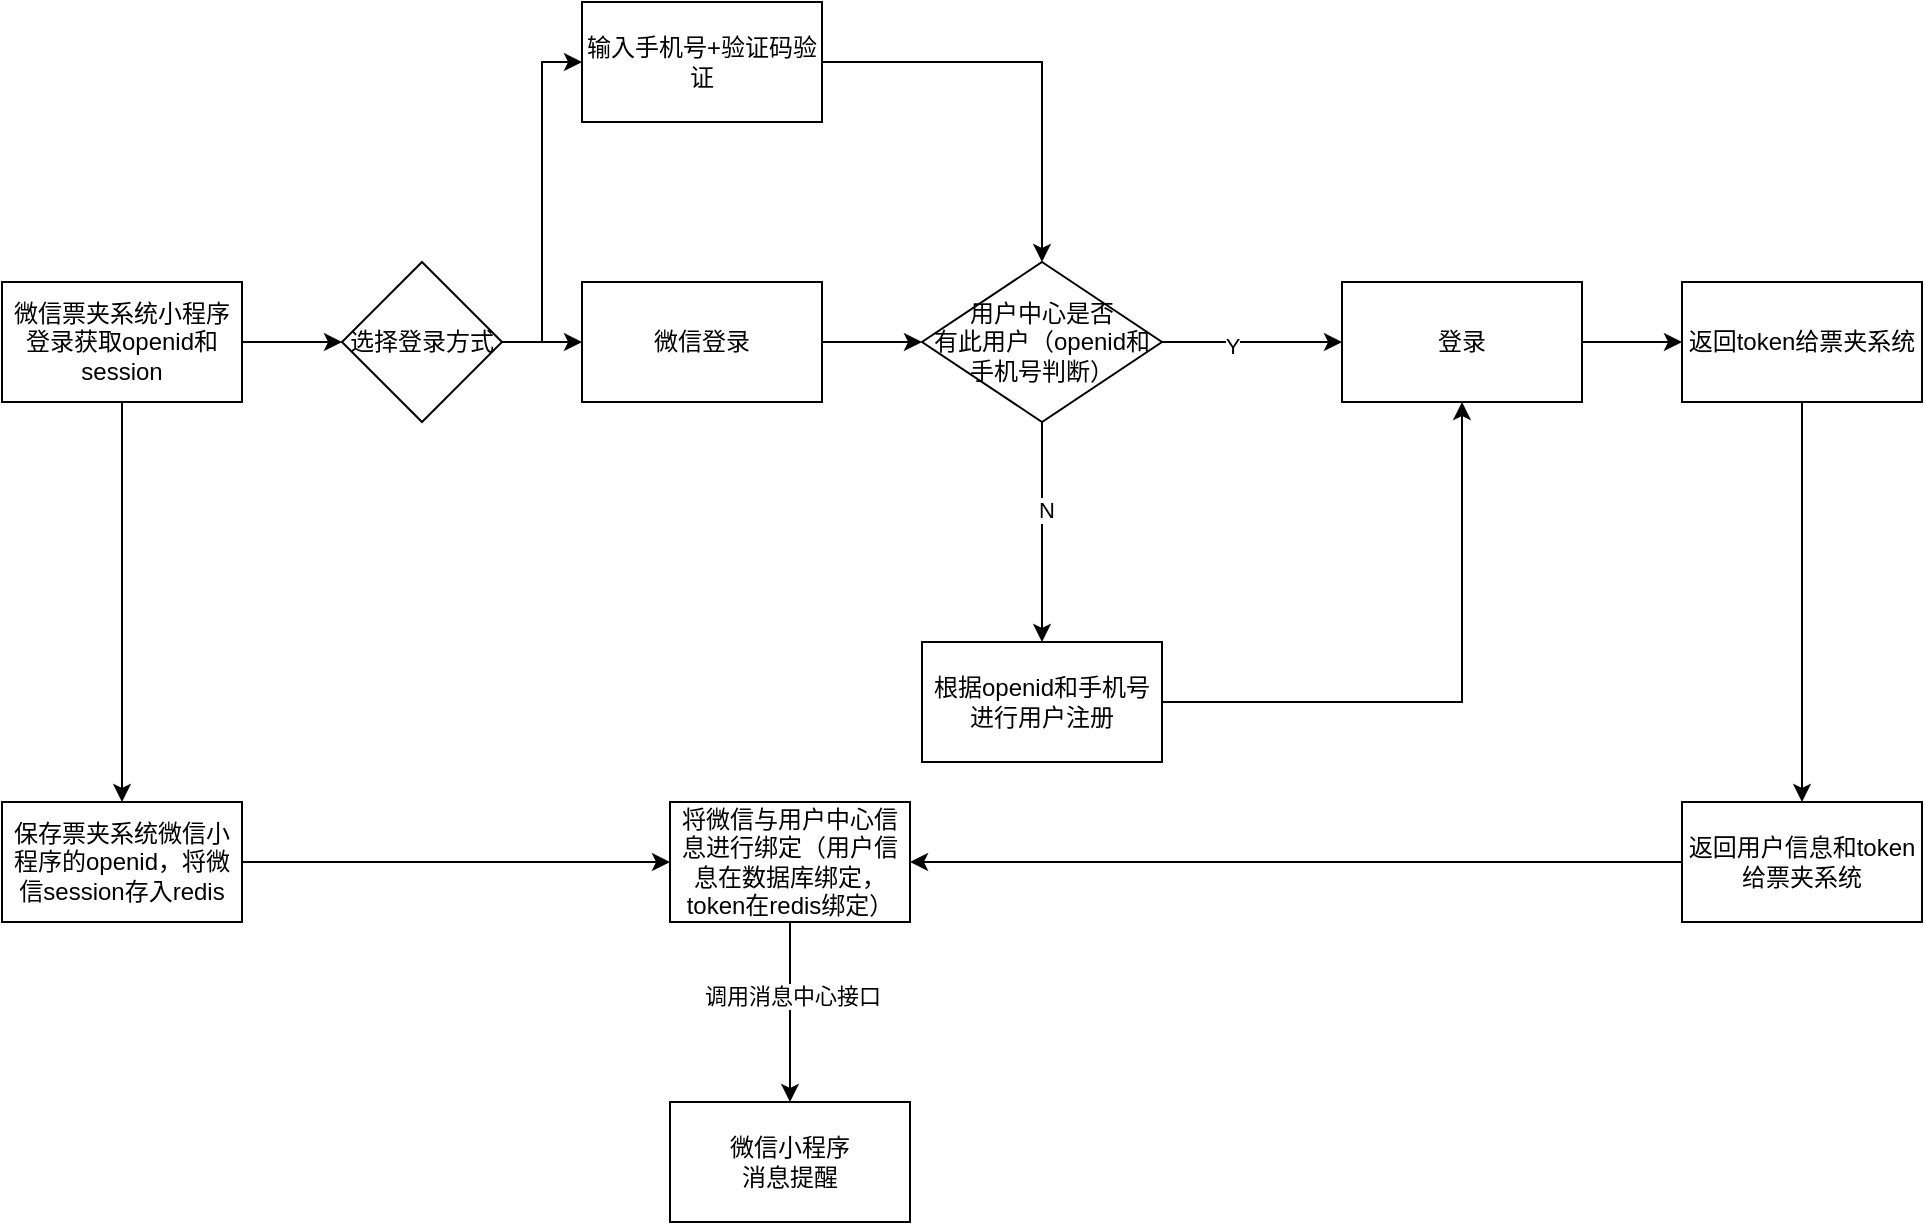 <mxfile version="21.2.3" type="github">
  <diagram id="C7Hq2Tx7OUljtUa5G8hF" name="第 1 页">
    <mxGraphModel dx="1247" dy="651" grid="1" gridSize="10" guides="1" tooltips="1" connect="1" arrows="1" fold="1" page="1" pageScale="1" pageWidth="827" pageHeight="1169" math="0" shadow="0">
      <root>
        <mxCell id="0" />
        <mxCell id="1" parent="0" />
        <mxCell id="0mKo4bdOrpRTRqKdyPcH-25" value="" style="edgeStyle=orthogonalEdgeStyle;rounded=0;orthogonalLoop=1;jettySize=auto;html=1;" edge="1" parent="1" source="0mKo4bdOrpRTRqKdyPcH-4" target="0mKo4bdOrpRTRqKdyPcH-24">
          <mxGeometry relative="1" as="geometry" />
        </mxCell>
        <mxCell id="0mKo4bdOrpRTRqKdyPcH-63" value="" style="edgeStyle=orthogonalEdgeStyle;rounded=0;orthogonalLoop=1;jettySize=auto;html=1;" edge="1" parent="1" source="0mKo4bdOrpRTRqKdyPcH-4" target="0mKo4bdOrpRTRqKdyPcH-62">
          <mxGeometry relative="1" as="geometry" />
        </mxCell>
        <mxCell id="0mKo4bdOrpRTRqKdyPcH-4" value="微信票夹系统小程序登录获取openid和session" style="rounded=0;whiteSpace=wrap;html=1;" vertex="1" parent="1">
          <mxGeometry x="30" y="200" width="120" height="60" as="geometry" />
        </mxCell>
        <mxCell id="0mKo4bdOrpRTRqKdyPcH-12" value="" style="edgeStyle=orthogonalEdgeStyle;rounded=0;orthogonalLoop=1;jettySize=auto;html=1;" edge="1" parent="1" source="0mKo4bdOrpRTRqKdyPcH-8" target="0mKo4bdOrpRTRqKdyPcH-11">
          <mxGeometry relative="1" as="geometry" />
        </mxCell>
        <mxCell id="0mKo4bdOrpRTRqKdyPcH-13" value="Y" style="edgeLabel;html=1;align=center;verticalAlign=middle;resizable=0;points=[];" vertex="1" connectable="0" parent="0mKo4bdOrpRTRqKdyPcH-12">
          <mxGeometry x="-0.227" y="-2" relative="1" as="geometry">
            <mxPoint as="offset" />
          </mxGeometry>
        </mxCell>
        <mxCell id="0mKo4bdOrpRTRqKdyPcH-17" value="" style="edgeStyle=orthogonalEdgeStyle;rounded=0;orthogonalLoop=1;jettySize=auto;html=1;" edge="1" parent="1" source="0mKo4bdOrpRTRqKdyPcH-8" target="0mKo4bdOrpRTRqKdyPcH-16">
          <mxGeometry relative="1" as="geometry" />
        </mxCell>
        <mxCell id="0mKo4bdOrpRTRqKdyPcH-18" value="N" style="edgeLabel;html=1;align=center;verticalAlign=middle;resizable=0;points=[];" vertex="1" connectable="0" parent="0mKo4bdOrpRTRqKdyPcH-17">
          <mxGeometry x="-0.211" y="2" relative="1" as="geometry">
            <mxPoint as="offset" />
          </mxGeometry>
        </mxCell>
        <mxCell id="0mKo4bdOrpRTRqKdyPcH-8" value="用户中心是否&lt;br&gt;有此用户（openid和手机号判断）" style="rhombus;whiteSpace=wrap;html=1;rounded=0;" vertex="1" parent="1">
          <mxGeometry x="490" y="190" width="120" height="80" as="geometry" />
        </mxCell>
        <mxCell id="0mKo4bdOrpRTRqKdyPcH-15" value="" style="edgeStyle=orthogonalEdgeStyle;rounded=0;orthogonalLoop=1;jettySize=auto;html=1;" edge="1" parent="1" source="0mKo4bdOrpRTRqKdyPcH-11" target="0mKo4bdOrpRTRqKdyPcH-14">
          <mxGeometry relative="1" as="geometry" />
        </mxCell>
        <mxCell id="0mKo4bdOrpRTRqKdyPcH-11" value="登录" style="whiteSpace=wrap;html=1;rounded=0;" vertex="1" parent="1">
          <mxGeometry x="700" y="200" width="120" height="60" as="geometry" />
        </mxCell>
        <mxCell id="0mKo4bdOrpRTRqKdyPcH-21" value="" style="edgeStyle=orthogonalEdgeStyle;rounded=0;orthogonalLoop=1;jettySize=auto;html=1;" edge="1" parent="1" source="0mKo4bdOrpRTRqKdyPcH-14" target="0mKo4bdOrpRTRqKdyPcH-20">
          <mxGeometry relative="1" as="geometry" />
        </mxCell>
        <mxCell id="0mKo4bdOrpRTRqKdyPcH-14" value="返回token给票夹系统" style="whiteSpace=wrap;html=1;rounded=0;" vertex="1" parent="1">
          <mxGeometry x="870" y="200" width="120" height="60" as="geometry" />
        </mxCell>
        <mxCell id="0mKo4bdOrpRTRqKdyPcH-19" style="edgeStyle=orthogonalEdgeStyle;rounded=0;orthogonalLoop=1;jettySize=auto;html=1;entryX=0.5;entryY=1;entryDx=0;entryDy=0;" edge="1" parent="1" source="0mKo4bdOrpRTRqKdyPcH-16" target="0mKo4bdOrpRTRqKdyPcH-11">
          <mxGeometry relative="1" as="geometry" />
        </mxCell>
        <mxCell id="0mKo4bdOrpRTRqKdyPcH-16" value="根据openid和手机号进行用户注册" style="whiteSpace=wrap;html=1;rounded=0;" vertex="1" parent="1">
          <mxGeometry x="490" y="380" width="120" height="60" as="geometry" />
        </mxCell>
        <mxCell id="0mKo4bdOrpRTRqKdyPcH-28" style="edgeStyle=orthogonalEdgeStyle;rounded=0;orthogonalLoop=1;jettySize=auto;html=1;entryX=1;entryY=0.5;entryDx=0;entryDy=0;" edge="1" parent="1" source="0mKo4bdOrpRTRqKdyPcH-20" target="0mKo4bdOrpRTRqKdyPcH-26">
          <mxGeometry relative="1" as="geometry" />
        </mxCell>
        <mxCell id="0mKo4bdOrpRTRqKdyPcH-20" value="返回用户信息和token给票夹系统" style="whiteSpace=wrap;html=1;rounded=0;" vertex="1" parent="1">
          <mxGeometry x="870" y="460" width="120" height="60" as="geometry" />
        </mxCell>
        <mxCell id="0mKo4bdOrpRTRqKdyPcH-27" style="edgeStyle=orthogonalEdgeStyle;rounded=0;orthogonalLoop=1;jettySize=auto;html=1;exitX=1;exitY=0.5;exitDx=0;exitDy=0;" edge="1" parent="1" source="0mKo4bdOrpRTRqKdyPcH-24" target="0mKo4bdOrpRTRqKdyPcH-26">
          <mxGeometry relative="1" as="geometry" />
        </mxCell>
        <mxCell id="0mKo4bdOrpRTRqKdyPcH-24" value="保存票夹系统微信小程序的openid，将微信session存入redis" style="rounded=0;whiteSpace=wrap;html=1;" vertex="1" parent="1">
          <mxGeometry x="30" y="460" width="120" height="60" as="geometry" />
        </mxCell>
        <mxCell id="0mKo4bdOrpRTRqKdyPcH-30" value="" style="edgeStyle=orthogonalEdgeStyle;rounded=0;orthogonalLoop=1;jettySize=auto;html=1;" edge="1" parent="1" source="0mKo4bdOrpRTRqKdyPcH-26" target="0mKo4bdOrpRTRqKdyPcH-29">
          <mxGeometry relative="1" as="geometry" />
        </mxCell>
        <mxCell id="0mKo4bdOrpRTRqKdyPcH-31" value="调用消息中心接口" style="edgeLabel;html=1;align=center;verticalAlign=middle;resizable=0;points=[];" vertex="1" connectable="0" parent="0mKo4bdOrpRTRqKdyPcH-30">
          <mxGeometry x="-0.194" y="1" relative="1" as="geometry">
            <mxPoint as="offset" />
          </mxGeometry>
        </mxCell>
        <mxCell id="0mKo4bdOrpRTRqKdyPcH-26" value="将微信与用户中心信息进行绑定（用户信息在数据库绑定，token在redis绑定）" style="rounded=0;whiteSpace=wrap;html=1;" vertex="1" parent="1">
          <mxGeometry x="364" y="460" width="120" height="60" as="geometry" />
        </mxCell>
        <mxCell id="0mKo4bdOrpRTRqKdyPcH-29" value="微信小程序&lt;br&gt;消息提醒" style="rounded=0;whiteSpace=wrap;html=1;" vertex="1" parent="1">
          <mxGeometry x="364" y="610" width="120" height="60" as="geometry" />
        </mxCell>
        <mxCell id="0mKo4bdOrpRTRqKdyPcH-65" value="" style="edgeStyle=orthogonalEdgeStyle;rounded=0;orthogonalLoop=1;jettySize=auto;html=1;entryX=0;entryY=0.5;entryDx=0;entryDy=0;" edge="1" parent="1" source="0mKo4bdOrpRTRqKdyPcH-62" target="0mKo4bdOrpRTRqKdyPcH-64">
          <mxGeometry relative="1" as="geometry" />
        </mxCell>
        <mxCell id="0mKo4bdOrpRTRqKdyPcH-69" value="" style="edgeStyle=orthogonalEdgeStyle;rounded=0;orthogonalLoop=1;jettySize=auto;html=1;" edge="1" parent="1" source="0mKo4bdOrpRTRqKdyPcH-62" target="0mKo4bdOrpRTRqKdyPcH-68">
          <mxGeometry relative="1" as="geometry" />
        </mxCell>
        <mxCell id="0mKo4bdOrpRTRqKdyPcH-62" value="选择登录方式" style="rhombus;whiteSpace=wrap;html=1;rounded=0;" vertex="1" parent="1">
          <mxGeometry x="200" y="190" width="80" height="80" as="geometry" />
        </mxCell>
        <mxCell id="0mKo4bdOrpRTRqKdyPcH-70" style="edgeStyle=orthogonalEdgeStyle;rounded=0;orthogonalLoop=1;jettySize=auto;html=1;entryX=0.5;entryY=0;entryDx=0;entryDy=0;" edge="1" parent="1" source="0mKo4bdOrpRTRqKdyPcH-64" target="0mKo4bdOrpRTRqKdyPcH-8">
          <mxGeometry relative="1" as="geometry" />
        </mxCell>
        <mxCell id="0mKo4bdOrpRTRqKdyPcH-64" value="输入手机号+验证码验证" style="whiteSpace=wrap;html=1;rounded=0;" vertex="1" parent="1">
          <mxGeometry x="320" y="60" width="120" height="60" as="geometry" />
        </mxCell>
        <mxCell id="0mKo4bdOrpRTRqKdyPcH-71" style="edgeStyle=orthogonalEdgeStyle;rounded=0;orthogonalLoop=1;jettySize=auto;html=1;entryX=0;entryY=0.5;entryDx=0;entryDy=0;" edge="1" parent="1" source="0mKo4bdOrpRTRqKdyPcH-68" target="0mKo4bdOrpRTRqKdyPcH-8">
          <mxGeometry relative="1" as="geometry" />
        </mxCell>
        <mxCell id="0mKo4bdOrpRTRqKdyPcH-68" value="微信登录" style="whiteSpace=wrap;html=1;rounded=0;" vertex="1" parent="1">
          <mxGeometry x="320" y="200" width="120" height="60" as="geometry" />
        </mxCell>
      </root>
    </mxGraphModel>
  </diagram>
</mxfile>
